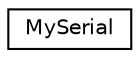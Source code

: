 digraph "Graphical Class Hierarchy"
{
  edge [fontname="Helvetica",fontsize="10",labelfontname="Helvetica",labelfontsize="10"];
  node [fontname="Helvetica",fontsize="10",shape=record];
  rankdir="LR";
  Node0 [label="MySerial",height=0.2,width=0.4,color="black", fillcolor="white", style="filled",URL="$class_my_serial.html"];
}

